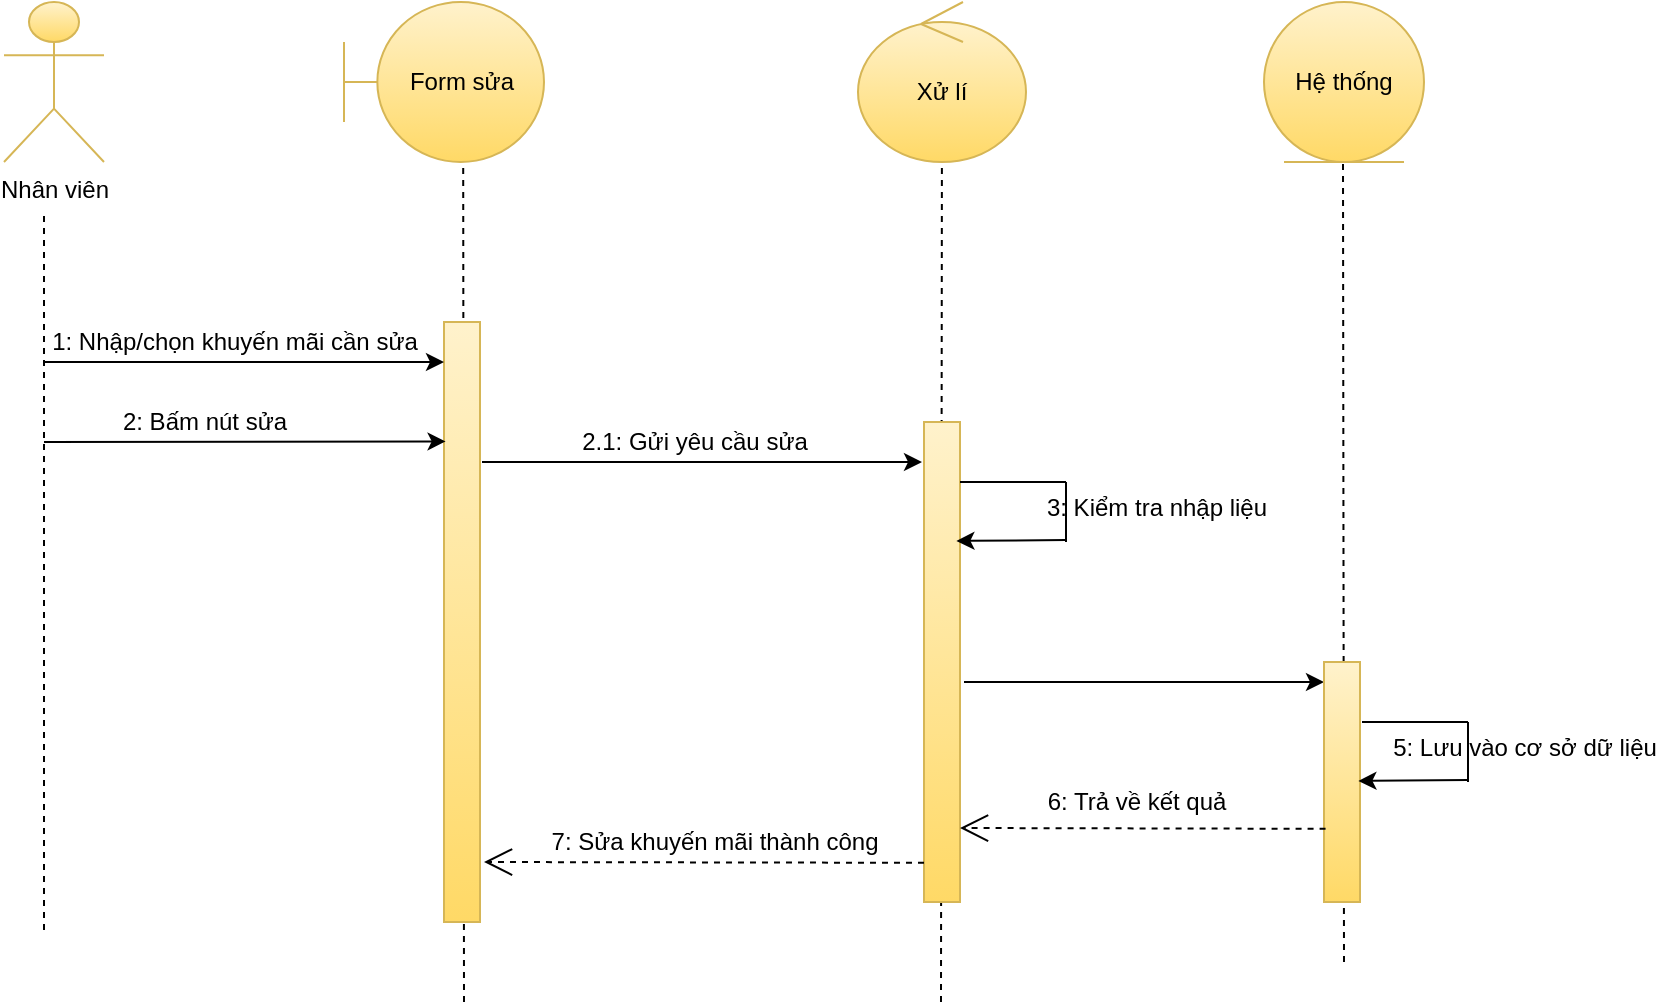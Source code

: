 <mxfile version="13.10.6" type="device"><diagram id="kgpKYQtTHZ0yAKxKKP6v" name="Page-1"><mxGraphModel dx="1038" dy="580" grid="1" gridSize="10" guides="1" tooltips="1" connect="1" arrows="1" fold="1" page="1" pageScale="1" pageWidth="850" pageHeight="1100" math="0" shadow="0"><root><mxCell id="0"/><mxCell id="1" parent="0"/><mxCell id="7q86p-iXGSad_-UU9DT7-1" value="Nhân viên" style="shape=umlActor;verticalLabelPosition=bottom;verticalAlign=top;html=1;gradientColor=#ffd966;fillColor=#fff2cc;strokeColor=#d6b656;" parent="1" vertex="1"><mxGeometry x="110" y="40" width="50" height="80" as="geometry"/></mxCell><mxCell id="7q86p-iXGSad_-UU9DT7-9" value="" style="endArrow=none;dashed=1;html=1;" parent="1" edge="1"><mxGeometry width="50" height="50" relative="1" as="geometry"><mxPoint x="130" y="504" as="sourcePoint"/><mxPoint x="130" y="144" as="targetPoint"/></mxGeometry></mxCell><mxCell id="7q86p-iXGSad_-UU9DT7-10" value="" style="endArrow=none;dashed=1;html=1;entryX=0.596;entryY=1.008;entryDx=0;entryDy=0;entryPerimeter=0;" parent="1" target="7q86p-iXGSad_-UU9DT7-27" edge="1"><mxGeometry width="50" height="50" relative="1" as="geometry"><mxPoint x="340" y="540" as="sourcePoint"/><mxPoint x="340" y="130" as="targetPoint"/></mxGeometry></mxCell><mxCell id="7q86p-iXGSad_-UU9DT7-12" value="" style="endArrow=none;dashed=1;html=1;" parent="1" target="7q86p-iXGSad_-UU9DT7-28" edge="1"><mxGeometry width="50" height="50" relative="1" as="geometry"><mxPoint x="578.5" y="540" as="sourcePoint"/><mxPoint x="578.5" y="150" as="targetPoint"/></mxGeometry></mxCell><mxCell id="7q86p-iXGSad_-UU9DT7-27" value="Form sửa" style="shape=umlBoundary;whiteSpace=wrap;html=1;gradientColor=#ffd966;fillColor=#fff2cc;strokeColor=#d6b656;" parent="1" vertex="1"><mxGeometry x="280" y="40" width="100" height="80" as="geometry"/></mxCell><mxCell id="7q86p-iXGSad_-UU9DT7-28" value="Xử lí" style="ellipse;shape=umlControl;whiteSpace=wrap;html=1;gradientColor=#ffd966;fillColor=#fff2cc;strokeColor=#d6b656;" parent="1" vertex="1"><mxGeometry x="537" y="40" width="84" height="80" as="geometry"/></mxCell><mxCell id="7q86p-iXGSad_-UU9DT7-30" value="" style="rounded=0;whiteSpace=wrap;html=1;gradientColor=#ffd966;fillColor=#fff2cc;strokeColor=#d6b656;" parent="1" vertex="1"><mxGeometry x="330" y="200" width="18" height="300" as="geometry"/></mxCell><mxCell id="7q86p-iXGSad_-UU9DT7-31" value="" style="endArrow=classic;html=1;" parent="1" edge="1"><mxGeometry width="50" height="50" relative="1" as="geometry"><mxPoint x="130" y="220" as="sourcePoint"/><mxPoint x="330" y="220" as="targetPoint"/></mxGeometry></mxCell><mxCell id="7q86p-iXGSad_-UU9DT7-32" value="" style="endArrow=classic;html=1;entryX=0.044;entryY=0.199;entryDx=0;entryDy=0;entryPerimeter=0;" parent="1" target="7q86p-iXGSad_-UU9DT7-30" edge="1"><mxGeometry width="50" height="50" relative="1" as="geometry"><mxPoint x="130" y="260" as="sourcePoint"/><mxPoint x="250" y="290" as="targetPoint"/></mxGeometry></mxCell><mxCell id="7q86p-iXGSad_-UU9DT7-33" value="1: Nhập/chọn khuyến mãi cần sửa" style="text;html=1;align=center;verticalAlign=middle;resizable=0;points=[];autosize=1;" parent="1" vertex="1"><mxGeometry x="125" y="200" width="200" height="20" as="geometry"/></mxCell><mxCell id="7q86p-iXGSad_-UU9DT7-35" value="2: Bấm nút sửa" style="text;html=1;align=center;verticalAlign=middle;resizable=0;points=[];autosize=1;" parent="1" vertex="1"><mxGeometry x="160" y="240" width="100" height="20" as="geometry"/></mxCell><mxCell id="7q86p-iXGSad_-UU9DT7-36" value="" style="endArrow=classic;html=1;" parent="1" edge="1"><mxGeometry width="50" height="50" relative="1" as="geometry"><mxPoint x="349" y="270" as="sourcePoint"/><mxPoint x="569" y="270" as="targetPoint"/></mxGeometry></mxCell><mxCell id="7q86p-iXGSad_-UU9DT7-50" value="2.1: Gửi yêu cầu sửa" style="text;html=1;align=center;verticalAlign=middle;resizable=0;points=[];autosize=1;" parent="1" vertex="1"><mxGeometry x="390" y="250" width="130" height="20" as="geometry"/></mxCell><mxCell id="5cE6aCdNLMLqde5PupL3-1" value="Hệ thống" style="ellipse;shape=umlEntity;whiteSpace=wrap;html=1;gradientColor=#ffd966;fillColor=#fff2cc;strokeColor=#d6b656;" parent="1" vertex="1"><mxGeometry x="740" y="40" width="80" height="80" as="geometry"/></mxCell><mxCell id="5cE6aCdNLMLqde5PupL3-11" value="" style="endArrow=none;dashed=1;html=1;" parent="1" edge="1"><mxGeometry width="50" height="50" relative="1" as="geometry"><mxPoint x="780" y="520" as="sourcePoint"/><mxPoint x="779.5" y="120" as="targetPoint"/></mxGeometry></mxCell><mxCell id="5cE6aCdNLMLqde5PupL3-13" value="" style="rounded=0;whiteSpace=wrap;html=1;gradientColor=#ffd966;fillColor=#fff2cc;strokeColor=#d6b656;" parent="1" vertex="1"><mxGeometry x="570" y="250" width="18" height="240" as="geometry"/></mxCell><mxCell id="5cE6aCdNLMLqde5PupL3-14" value="" style="endArrow=none;html=1;" parent="1" edge="1"><mxGeometry width="50" height="50" relative="1" as="geometry"><mxPoint x="588" y="280" as="sourcePoint"/><mxPoint x="641" y="280" as="targetPoint"/></mxGeometry></mxCell><mxCell id="5cE6aCdNLMLqde5PupL3-15" value="" style="endArrow=none;html=1;" parent="1" edge="1"><mxGeometry width="50" height="50" relative="1" as="geometry"><mxPoint x="641" y="280" as="sourcePoint"/><mxPoint x="641" y="310" as="targetPoint"/></mxGeometry></mxCell><mxCell id="5cE6aCdNLMLqde5PupL3-16" value="" style="endArrow=classic;html=1;entryX=0.956;entryY=0.221;entryDx=0;entryDy=0;entryPerimeter=0;" parent="1" edge="1"><mxGeometry width="50" height="50" relative="1" as="geometry"><mxPoint x="641" y="309" as="sourcePoint"/><mxPoint x="586.208" y="309.46" as="targetPoint"/></mxGeometry></mxCell><mxCell id="5cE6aCdNLMLqde5PupL3-17" value="3: Kiểm tra nhập liệu" style="text;html=1;align=center;verticalAlign=middle;resizable=0;points=[];autosize=1;" parent="1" vertex="1"><mxGeometry x="621" y="283" width="130" height="20" as="geometry"/></mxCell><mxCell id="5cE6aCdNLMLqde5PupL3-19" value="" style="endArrow=classic;html=1;" parent="1" edge="1"><mxGeometry width="50" height="50" relative="1" as="geometry"><mxPoint x="590" y="380" as="sourcePoint"/><mxPoint x="770" y="380" as="targetPoint"/></mxGeometry></mxCell><mxCell id="5cE6aCdNLMLqde5PupL3-20" value="" style="rounded=0;whiteSpace=wrap;html=1;gradientColor=#ffd966;fillColor=#fff2cc;strokeColor=#d6b656;" parent="1" vertex="1"><mxGeometry x="770" y="370" width="18" height="120" as="geometry"/></mxCell><mxCell id="5cE6aCdNLMLqde5PupL3-21" value="" style="endArrow=none;html=1;" parent="1" edge="1"><mxGeometry width="50" height="50" relative="1" as="geometry"><mxPoint x="789" y="400" as="sourcePoint"/><mxPoint x="842" y="400" as="targetPoint"/></mxGeometry></mxCell><mxCell id="5cE6aCdNLMLqde5PupL3-22" value="" style="endArrow=none;html=1;" parent="1" edge="1"><mxGeometry width="50" height="50" relative="1" as="geometry"><mxPoint x="842" y="400" as="sourcePoint"/><mxPoint x="842" y="430" as="targetPoint"/></mxGeometry></mxCell><mxCell id="5cE6aCdNLMLqde5PupL3-23" value="" style="endArrow=classic;html=1;entryX=0.956;entryY=0.221;entryDx=0;entryDy=0;entryPerimeter=0;" parent="1" edge="1"><mxGeometry width="50" height="50" relative="1" as="geometry"><mxPoint x="842" y="429" as="sourcePoint"/><mxPoint x="787.208" y="429.46" as="targetPoint"/></mxGeometry></mxCell><mxCell id="5cE6aCdNLMLqde5PupL3-24" value="5: Lưu vào cơ sở dữ liệu" style="text;html=1;align=center;verticalAlign=middle;resizable=0;points=[];autosize=1;" parent="1" vertex="1"><mxGeometry x="795" y="403" width="150" height="20" as="geometry"/></mxCell><mxCell id="5cE6aCdNLMLqde5PupL3-32" value="" style="endArrow=open;endFill=1;endSize=12;html=1;exitX=0.044;exitY=0.695;exitDx=0;exitDy=0;exitPerimeter=0;dashed=1;" parent="1" source="5cE6aCdNLMLqde5PupL3-20" edge="1"><mxGeometry width="160" relative="1" as="geometry"><mxPoint x="480" y="480" as="sourcePoint"/><mxPoint x="588" y="453" as="targetPoint"/></mxGeometry></mxCell><mxCell id="5cE6aCdNLMLqde5PupL3-33" value="" style="endArrow=open;endFill=1;endSize=12;html=1;exitX=0.044;exitY=0.695;exitDx=0;exitDy=0;exitPerimeter=0;dashed=1;" parent="1" edge="1"><mxGeometry width="160" relative="1" as="geometry"><mxPoint x="570" y="470.4" as="sourcePoint"/><mxPoint x="350" y="470" as="targetPoint"/></mxGeometry></mxCell><mxCell id="5cE6aCdNLMLqde5PupL3-34" value="6: Trả về kết quả" style="text;html=1;align=center;verticalAlign=middle;resizable=0;points=[];autosize=1;" parent="1" vertex="1"><mxGeometry x="621" y="430" width="110" height="20" as="geometry"/></mxCell><mxCell id="5cE6aCdNLMLqde5PupL3-35" value="7: Sửa khuyến mãi thành công" style="text;html=1;align=center;verticalAlign=middle;resizable=0;points=[];autosize=1;" parent="1" vertex="1"><mxGeometry x="375" y="450" width="180" height="20" as="geometry"/></mxCell></root></mxGraphModel></diagram></mxfile>